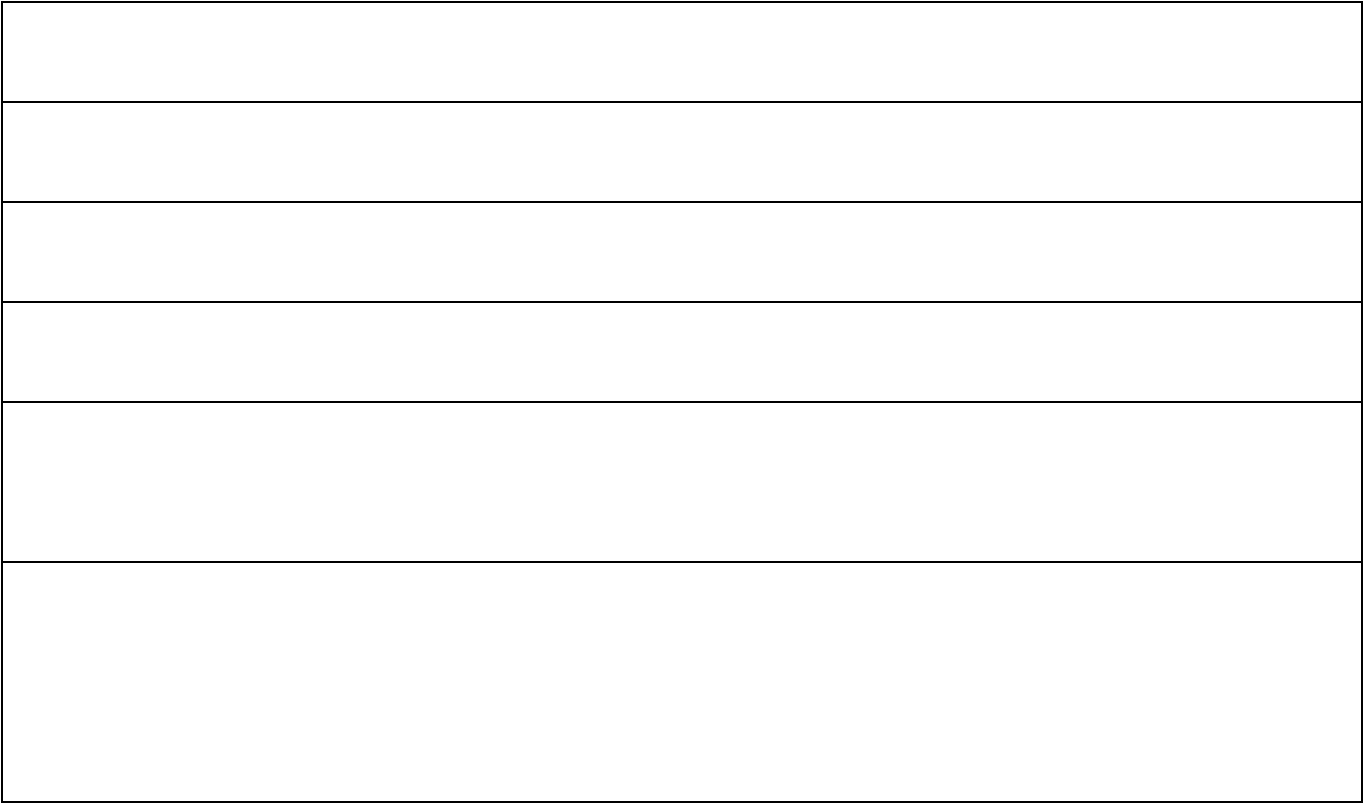 <mxfile version="20.8.13" type="github">
  <diagram name="Page-1" id="Sc_ymHWD848U7Gl_cyW6">
    <mxGraphModel dx="1050" dy="1673" grid="1" gridSize="10" guides="1" tooltips="1" connect="1" arrows="1" fold="1" page="1" pageScale="1" pageWidth="850" pageHeight="1100" math="0" shadow="0">
      <root>
        <mxCell id="0" />
        <mxCell id="1" parent="0" />
        <mxCell id="RerQqO0prX1beFf3zBsB-1" value="" style="rounded=0;whiteSpace=wrap;html=1;" vertex="1" parent="1">
          <mxGeometry x="80" y="-520" width="680" height="400" as="geometry" />
        </mxCell>
        <mxCell id="RerQqO0prX1beFf3zBsB-2" value="" style="rounded=0;whiteSpace=wrap;html=1;" vertex="1" parent="1">
          <mxGeometry x="80" y="-520" width="680" height="50" as="geometry" />
        </mxCell>
        <mxCell id="RerQqO0prX1beFf3zBsB-3" value="" style="rounded=0;whiteSpace=wrap;html=1;" vertex="1" parent="1">
          <mxGeometry x="80" y="-470" width="680" height="50" as="geometry" />
        </mxCell>
        <mxCell id="RerQqO0prX1beFf3zBsB-4" value="" style="rounded=0;whiteSpace=wrap;html=1;" vertex="1" parent="1">
          <mxGeometry x="80" y="-420" width="680" height="50" as="geometry" />
        </mxCell>
        <mxCell id="RerQqO0prX1beFf3zBsB-5" value="" style="rounded=0;whiteSpace=wrap;html=1;" vertex="1" parent="1">
          <mxGeometry x="80" y="-370" width="680" height="50" as="geometry" />
        </mxCell>
        <mxCell id="RerQqO0prX1beFf3zBsB-6" value="" style="rounded=0;whiteSpace=wrap;html=1;" vertex="1" parent="1">
          <mxGeometry x="80" y="-320" width="680" height="80" as="geometry" />
        </mxCell>
      </root>
    </mxGraphModel>
  </diagram>
</mxfile>

